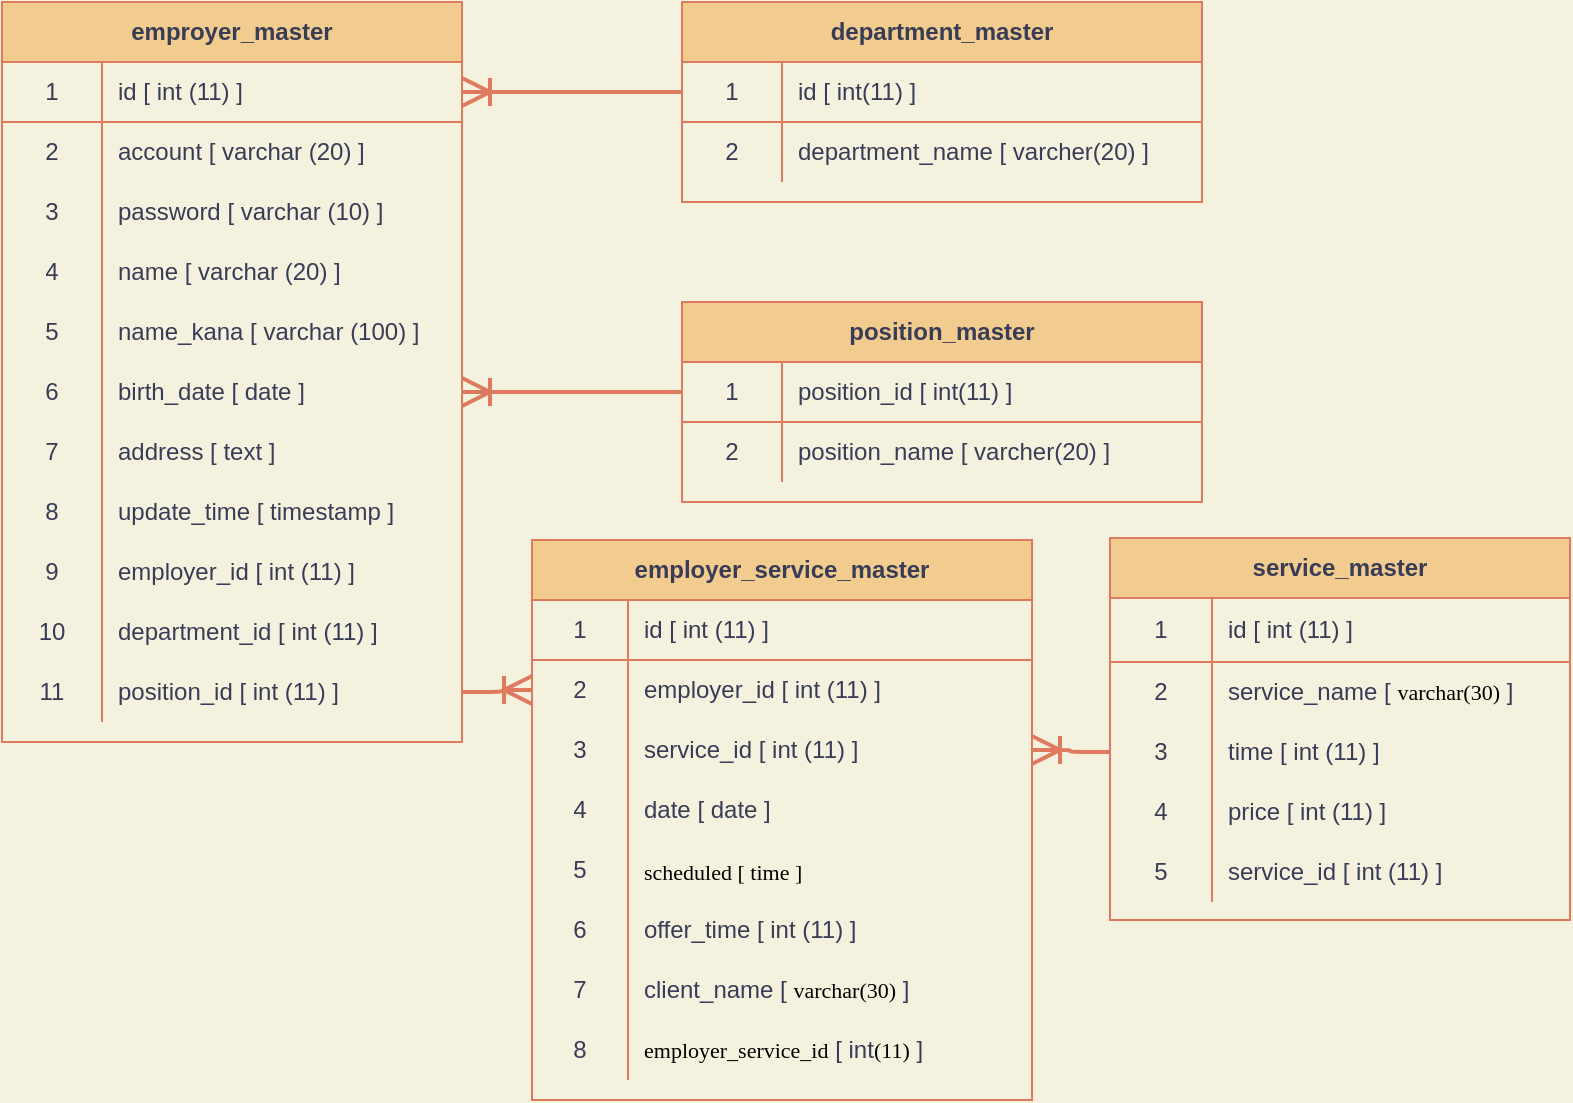 <mxfile>
    <diagram id="0dct6GOwRxIsSxuh-XHM" name="ページ1">
        <mxGraphModel dx="1293" dy="813" grid="1" gridSize="10" guides="1" tooltips="1" connect="1" arrows="1" fold="1" page="1" pageScale="1" pageWidth="850" pageHeight="1100" background="#F4F1DE" math="0" shadow="0">
            <root>
                <mxCell id="0"/>
                <mxCell id="1" parent="0"/>
                <mxCell id="2" value="emproyer_master" style="shape=table;html=1;whiteSpace=wrap;startSize=30;container=1;collapsible=0;childLayout=tableLayout;fixedRows=1;rowLines=0;fontStyle=1;align=center;fillColor=#F2CC8F;strokeColor=#E07A5F;fontColor=#393C56;" parent="1" vertex="1">
                    <mxGeometry x="20" y="250" width="230" height="370" as="geometry"/>
                </mxCell>
                <mxCell id="3" value="" style="shape=partialRectangle;html=1;whiteSpace=wrap;collapsible=0;dropTarget=0;pointerEvents=0;fillColor=none;top=0;left=0;bottom=1;right=0;points=[[0,0.5],[1,0.5]];portConstraint=eastwest;strokeColor=#E07A5F;fontColor=#393C56;" parent="2" vertex="1">
                    <mxGeometry y="30" width="230" height="30" as="geometry"/>
                </mxCell>
                <mxCell id="4" value="1" style="shape=partialRectangle;html=1;whiteSpace=wrap;connectable=0;fillColor=none;top=0;left=0;bottom=0;right=0;overflow=hidden;strokeColor=#E07A5F;fontColor=#393C56;" parent="3" vertex="1">
                    <mxGeometry width="50" height="30" as="geometry"/>
                </mxCell>
                <mxCell id="5" value="id [ int (11) ]" style="shape=partialRectangle;html=1;whiteSpace=wrap;connectable=0;fillColor=none;top=0;left=0;bottom=0;right=0;align=left;spacingLeft=6;overflow=hidden;strokeColor=#E07A5F;fontColor=#393C56;" parent="3" vertex="1">
                    <mxGeometry x="50" width="180" height="30" as="geometry"/>
                </mxCell>
                <mxCell id="6" value="" style="shape=partialRectangle;html=1;whiteSpace=wrap;collapsible=0;dropTarget=0;pointerEvents=0;fillColor=none;top=0;left=0;bottom=0;right=0;points=[[0,0.5],[1,0.5]];portConstraint=eastwest;strokeColor=#E07A5F;fontColor=#393C56;" parent="2" vertex="1">
                    <mxGeometry y="60" width="230" height="30" as="geometry"/>
                </mxCell>
                <mxCell id="7" value="2" style="shape=partialRectangle;html=1;whiteSpace=wrap;connectable=0;fillColor=none;top=0;left=0;bottom=0;right=0;overflow=hidden;strokeColor=#E07A5F;fontColor=#393C56;" parent="6" vertex="1">
                    <mxGeometry width="50" height="30" as="geometry"/>
                </mxCell>
                <mxCell id="8" value="account [ varchar (20) ]" style="shape=partialRectangle;html=1;whiteSpace=wrap;connectable=0;fillColor=none;top=0;left=0;bottom=0;right=0;align=left;spacingLeft=6;overflow=hidden;strokeColor=#E07A5F;fontColor=#393C56;" parent="6" vertex="1">
                    <mxGeometry x="50" width="180" height="30" as="geometry"/>
                </mxCell>
                <mxCell id="9" value="" style="shape=partialRectangle;html=1;whiteSpace=wrap;collapsible=0;dropTarget=0;pointerEvents=0;fillColor=none;top=0;left=0;bottom=0;right=0;points=[[0,0.5],[1,0.5]];portConstraint=eastwest;strokeColor=#E07A5F;fontColor=#393C56;" parent="2" vertex="1">
                    <mxGeometry y="90" width="230" height="30" as="geometry"/>
                </mxCell>
                <mxCell id="10" value="3" style="shape=partialRectangle;html=1;whiteSpace=wrap;connectable=0;fillColor=none;top=0;left=0;bottom=0;right=0;overflow=hidden;strokeColor=#E07A5F;fontColor=#393C56;" parent="9" vertex="1">
                    <mxGeometry width="50" height="30" as="geometry"/>
                </mxCell>
                <mxCell id="11" value="password [ varchar (10) ]" style="shape=partialRectangle;html=1;whiteSpace=wrap;connectable=0;fillColor=none;top=0;left=0;bottom=0;right=0;align=left;spacingLeft=6;overflow=hidden;strokeColor=#E07A5F;fontColor=#393C56;" parent="9" vertex="1">
                    <mxGeometry x="50" width="180" height="30" as="geometry"/>
                </mxCell>
                <mxCell id="45" value="" style="shape=partialRectangle;html=1;whiteSpace=wrap;collapsible=0;dropTarget=0;pointerEvents=0;fillColor=none;top=0;left=0;bottom=0;right=0;points=[[0,0.5],[1,0.5]];portConstraint=eastwest;strokeColor=#E07A5F;fontColor=#393C56;" parent="2" vertex="1">
                    <mxGeometry y="120" width="230" height="30" as="geometry"/>
                </mxCell>
                <mxCell id="46" value="4" style="shape=partialRectangle;html=1;whiteSpace=wrap;connectable=0;fillColor=none;top=0;left=0;bottom=0;right=0;overflow=hidden;strokeColor=#E07A5F;fontColor=#393C56;" parent="45" vertex="1">
                    <mxGeometry width="50" height="30" as="geometry"/>
                </mxCell>
                <mxCell id="47" value="name [ varchar (20) ]" style="shape=partialRectangle;html=1;whiteSpace=wrap;connectable=0;fillColor=none;top=0;left=0;bottom=0;right=0;align=left;spacingLeft=6;overflow=hidden;strokeColor=#E07A5F;fontColor=#393C56;" parent="45" vertex="1">
                    <mxGeometry x="50" width="180" height="30" as="geometry"/>
                </mxCell>
                <mxCell id="48" value="" style="shape=partialRectangle;html=1;whiteSpace=wrap;collapsible=0;dropTarget=0;pointerEvents=0;fillColor=none;top=0;left=0;bottom=0;right=0;points=[[0,0.5],[1,0.5]];portConstraint=eastwest;strokeColor=#E07A5F;fontColor=#393C56;" parent="2" vertex="1">
                    <mxGeometry y="150" width="230" height="30" as="geometry"/>
                </mxCell>
                <mxCell id="49" value="5" style="shape=partialRectangle;html=1;whiteSpace=wrap;connectable=0;fillColor=none;top=0;left=0;bottom=0;right=0;overflow=hidden;strokeColor=#E07A5F;fontColor=#393C56;" parent="48" vertex="1">
                    <mxGeometry width="50" height="30" as="geometry"/>
                </mxCell>
                <mxCell id="50" value="name_kana [ varchar (100) ]" style="shape=partialRectangle;html=1;whiteSpace=wrap;connectable=0;fillColor=none;top=0;left=0;bottom=0;right=0;align=left;spacingLeft=6;overflow=hidden;strokeColor=#E07A5F;fontColor=#393C56;" parent="48" vertex="1">
                    <mxGeometry x="50" width="180" height="30" as="geometry"/>
                </mxCell>
                <mxCell id="99" value="" style="shape=partialRectangle;html=1;whiteSpace=wrap;collapsible=0;dropTarget=0;pointerEvents=0;fillColor=none;top=0;left=0;bottom=0;right=0;points=[[0,0.5],[1,0.5]];portConstraint=eastwest;strokeColor=#E07A5F;fontColor=#393C56;" parent="2" vertex="1">
                    <mxGeometry y="180" width="230" height="30" as="geometry"/>
                </mxCell>
                <mxCell id="100" value="6" style="shape=partialRectangle;html=1;whiteSpace=wrap;connectable=0;fillColor=none;top=0;left=0;bottom=0;right=0;overflow=hidden;strokeColor=#E07A5F;fontColor=#393C56;" parent="99" vertex="1">
                    <mxGeometry width="50" height="30" as="geometry"/>
                </mxCell>
                <mxCell id="101" value="birth_date [ date ]" style="shape=partialRectangle;html=1;whiteSpace=wrap;connectable=0;fillColor=none;top=0;left=0;bottom=0;right=0;align=left;spacingLeft=6;overflow=hidden;strokeColor=#E07A5F;fontColor=#393C56;" parent="99" vertex="1">
                    <mxGeometry x="50" width="180" height="30" as="geometry"/>
                </mxCell>
                <mxCell id="102" value="" style="shape=partialRectangle;html=1;whiteSpace=wrap;collapsible=0;dropTarget=0;pointerEvents=0;fillColor=none;top=0;left=0;bottom=0;right=0;points=[[0,0.5],[1,0.5]];portConstraint=eastwest;strokeColor=#E07A5F;fontColor=#393C56;" parent="2" vertex="1">
                    <mxGeometry y="210" width="230" height="30" as="geometry"/>
                </mxCell>
                <mxCell id="103" value="7" style="shape=partialRectangle;html=1;whiteSpace=wrap;connectable=0;fillColor=none;top=0;left=0;bottom=0;right=0;overflow=hidden;strokeColor=#E07A5F;fontColor=#393C56;" parent="102" vertex="1">
                    <mxGeometry width="50" height="30" as="geometry"/>
                </mxCell>
                <mxCell id="104" value="address [ text ]" style="shape=partialRectangle;html=1;whiteSpace=wrap;connectable=0;fillColor=none;top=0;left=0;bottom=0;right=0;align=left;spacingLeft=6;overflow=hidden;strokeColor=#E07A5F;fontColor=#393C56;" parent="102" vertex="1">
                    <mxGeometry x="50" width="180" height="30" as="geometry"/>
                </mxCell>
                <mxCell id="105" value="" style="shape=partialRectangle;html=1;whiteSpace=wrap;collapsible=0;dropTarget=0;pointerEvents=0;fillColor=none;top=0;left=0;bottom=0;right=0;points=[[0,0.5],[1,0.5]];portConstraint=eastwest;strokeColor=#E07A5F;fontColor=#393C56;" parent="2" vertex="1">
                    <mxGeometry y="240" width="230" height="30" as="geometry"/>
                </mxCell>
                <mxCell id="106" value="8" style="shape=partialRectangle;html=1;whiteSpace=wrap;connectable=0;fillColor=none;top=0;left=0;bottom=0;right=0;overflow=hidden;strokeColor=#E07A5F;fontColor=#393C56;" parent="105" vertex="1">
                    <mxGeometry width="50" height="30" as="geometry"/>
                </mxCell>
                <mxCell id="107" value="update_time [ timestamp ]" style="shape=partialRectangle;html=1;whiteSpace=wrap;connectable=0;fillColor=none;top=0;left=0;bottom=0;right=0;align=left;spacingLeft=6;overflow=hidden;strokeColor=#E07A5F;fontColor=#393C56;" parent="105" vertex="1">
                    <mxGeometry x="50" width="180" height="30" as="geometry"/>
                </mxCell>
                <mxCell id="108" value="" style="shape=partialRectangle;html=1;whiteSpace=wrap;collapsible=0;dropTarget=0;pointerEvents=0;fillColor=none;top=0;left=0;bottom=0;right=0;points=[[0,0.5],[1,0.5]];portConstraint=eastwest;strokeColor=#E07A5F;fontColor=#393C56;" parent="2" vertex="1">
                    <mxGeometry y="270" width="230" height="30" as="geometry"/>
                </mxCell>
                <mxCell id="109" value="9" style="shape=partialRectangle;html=1;whiteSpace=wrap;connectable=0;fillColor=none;top=0;left=0;bottom=0;right=0;overflow=hidden;strokeColor=#E07A5F;fontColor=#393C56;" parent="108" vertex="1">
                    <mxGeometry width="50" height="30" as="geometry"/>
                </mxCell>
                <mxCell id="110" value="employer_id [ int (11) ]" style="shape=partialRectangle;html=1;whiteSpace=wrap;connectable=0;fillColor=none;top=0;left=0;bottom=0;right=0;align=left;spacingLeft=6;overflow=hidden;strokeColor=#E07A5F;fontColor=#393C56;" parent="108" vertex="1">
                    <mxGeometry x="50" width="180" height="30" as="geometry"/>
                </mxCell>
                <mxCell id="111" value="" style="shape=partialRectangle;html=1;whiteSpace=wrap;collapsible=0;dropTarget=0;pointerEvents=0;fillColor=none;top=0;left=0;bottom=0;right=0;points=[[0,0.5],[1,0.5]];portConstraint=eastwest;strokeColor=#E07A5F;fontColor=#393C56;" parent="2" vertex="1">
                    <mxGeometry y="300" width="230" height="30" as="geometry"/>
                </mxCell>
                <mxCell id="112" value="10" style="shape=partialRectangle;html=1;whiteSpace=wrap;connectable=0;fillColor=none;top=0;left=0;bottom=0;right=0;overflow=hidden;strokeColor=#E07A5F;fontColor=#393C56;" parent="111" vertex="1">
                    <mxGeometry width="50" height="30" as="geometry"/>
                </mxCell>
                <mxCell id="113" value="department_id [ int (11) ]" style="shape=partialRectangle;html=1;whiteSpace=wrap;connectable=0;fillColor=none;top=0;left=0;bottom=0;right=0;align=left;spacingLeft=6;overflow=hidden;strokeColor=#E07A5F;fontColor=#393C56;" parent="111" vertex="1">
                    <mxGeometry x="50" width="180" height="30" as="geometry"/>
                </mxCell>
                <mxCell id="114" value="" style="shape=partialRectangle;html=1;whiteSpace=wrap;collapsible=0;dropTarget=0;pointerEvents=0;fillColor=none;top=0;left=0;bottom=0;right=0;points=[[0,0.5],[1,0.5]];portConstraint=eastwest;strokeColor=#E07A5F;fontColor=#393C56;" parent="2" vertex="1">
                    <mxGeometry y="330" width="230" height="30" as="geometry"/>
                </mxCell>
                <mxCell id="115" value="11" style="shape=partialRectangle;html=1;whiteSpace=wrap;connectable=0;fillColor=none;top=0;left=0;bottom=0;right=0;overflow=hidden;strokeColor=#E07A5F;fontColor=#393C56;" parent="114" vertex="1">
                    <mxGeometry width="50" height="30" as="geometry"/>
                </mxCell>
                <mxCell id="116" value="position_id [ int (11) ]" style="shape=partialRectangle;html=1;whiteSpace=wrap;connectable=0;fillColor=none;top=0;left=0;bottom=0;right=0;align=left;spacingLeft=6;overflow=hidden;strokeColor=#E07A5F;fontColor=#393C56;" parent="114" vertex="1">
                    <mxGeometry x="50" width="180" height="30" as="geometry"/>
                </mxCell>
                <mxCell id="23" value="employer_service_master" style="shape=table;html=1;whiteSpace=wrap;startSize=30;container=1;collapsible=0;childLayout=tableLayout;fixedRows=1;rowLines=0;fontStyle=1;align=center;fillColor=#F2CC8F;strokeColor=#E07A5F;fontColor=#393C56;" parent="1" vertex="1">
                    <mxGeometry x="285" y="519" width="250" height="280.0" as="geometry"/>
                </mxCell>
                <mxCell id="24" value="" style="shape=partialRectangle;html=1;whiteSpace=wrap;collapsible=0;dropTarget=0;pointerEvents=0;fillColor=none;top=0;left=0;bottom=1;right=0;points=[[0,0.5],[1,0.5]];portConstraint=eastwest;strokeColor=#E07A5F;fontColor=#393C56;" parent="23" vertex="1">
                    <mxGeometry y="30" width="250" height="30" as="geometry"/>
                </mxCell>
                <mxCell id="25" value="1" style="shape=partialRectangle;html=1;whiteSpace=wrap;connectable=0;fillColor=none;top=0;left=0;bottom=0;right=0;overflow=hidden;strokeColor=#E07A5F;fontColor=#393C56;" parent="24" vertex="1">
                    <mxGeometry width="48" height="30" as="geometry"/>
                </mxCell>
                <mxCell id="26" value="id [ int (11) ]" style="shape=partialRectangle;html=1;whiteSpace=wrap;connectable=0;fillColor=none;top=0;left=0;bottom=0;right=0;align=left;spacingLeft=6;overflow=hidden;strokeColor=#E07A5F;fontColor=#393C56;" parent="24" vertex="1">
                    <mxGeometry x="48" width="202" height="30" as="geometry"/>
                </mxCell>
                <mxCell id="27" value="" style="shape=partialRectangle;html=1;whiteSpace=wrap;collapsible=0;dropTarget=0;pointerEvents=0;fillColor=none;top=0;left=0;bottom=0;right=0;points=[[0,0.5],[1,0.5]];portConstraint=eastwest;strokeColor=#E07A5F;fontColor=#393C56;" parent="23" vertex="1">
                    <mxGeometry y="60" width="250" height="30" as="geometry"/>
                </mxCell>
                <mxCell id="28" value="2" style="shape=partialRectangle;html=1;whiteSpace=wrap;connectable=0;fillColor=none;top=0;left=0;bottom=0;right=0;overflow=hidden;strokeColor=#E07A5F;fontColor=#393C56;" parent="27" vertex="1">
                    <mxGeometry width="48" height="30" as="geometry"/>
                </mxCell>
                <mxCell id="29" value="employer_id [ int (11) ]" style="shape=partialRectangle;html=1;whiteSpace=wrap;connectable=0;fillColor=none;top=0;left=0;bottom=0;right=0;align=left;spacingLeft=6;overflow=hidden;strokeColor=#E07A5F;fontColor=#393C56;" parent="27" vertex="1">
                    <mxGeometry x="48" width="202" height="30" as="geometry"/>
                </mxCell>
                <mxCell id="30" value="" style="shape=partialRectangle;html=1;whiteSpace=wrap;collapsible=0;dropTarget=0;pointerEvents=0;fillColor=none;top=0;left=0;bottom=0;right=0;points=[[0,0.5],[1,0.5]];portConstraint=eastwest;strokeColor=#E07A5F;fontColor=#393C56;" parent="23" vertex="1">
                    <mxGeometry y="90" width="250" height="30" as="geometry"/>
                </mxCell>
                <mxCell id="31" value="3" style="shape=partialRectangle;html=1;whiteSpace=wrap;connectable=0;fillColor=none;top=0;left=0;bottom=0;right=0;overflow=hidden;strokeColor=#E07A5F;fontColor=#393C56;" parent="30" vertex="1">
                    <mxGeometry width="48" height="30" as="geometry"/>
                </mxCell>
                <mxCell id="32" value="service_id [ int (11) ]" style="shape=partialRectangle;html=1;whiteSpace=wrap;connectable=0;fillColor=none;top=0;left=0;bottom=0;right=0;align=left;spacingLeft=6;overflow=hidden;strokeColor=#E07A5F;fontColor=#393C56;" parent="30" vertex="1">
                    <mxGeometry x="48" width="202" height="30" as="geometry"/>
                </mxCell>
                <mxCell id="51" value="" style="shape=partialRectangle;html=1;whiteSpace=wrap;collapsible=0;dropTarget=0;pointerEvents=0;fillColor=none;top=0;left=0;bottom=0;right=0;points=[[0,0.5],[1,0.5]];portConstraint=eastwest;strokeColor=#E07A5F;fontColor=#393C56;" parent="23" vertex="1">
                    <mxGeometry y="120" width="250" height="30" as="geometry"/>
                </mxCell>
                <mxCell id="52" value="4" style="shape=partialRectangle;html=1;whiteSpace=wrap;connectable=0;fillColor=none;top=0;left=0;bottom=0;right=0;overflow=hidden;strokeColor=#E07A5F;fontColor=#393C56;" parent="51" vertex="1">
                    <mxGeometry width="48" height="30" as="geometry"/>
                </mxCell>
                <mxCell id="53" value="date [ date ]" style="shape=partialRectangle;html=1;whiteSpace=wrap;connectable=0;fillColor=none;top=0;left=0;bottom=0;right=0;align=left;spacingLeft=6;overflow=hidden;strokeColor=#E07A5F;fontColor=#393C56;" parent="51" vertex="1">
                    <mxGeometry x="48" width="202" height="30" as="geometry"/>
                </mxCell>
                <mxCell id="133" value="" style="shape=partialRectangle;html=1;whiteSpace=wrap;collapsible=0;dropTarget=0;pointerEvents=0;fillColor=none;top=0;left=0;bottom=0;right=0;points=[[0,0.5],[1,0.5]];portConstraint=eastwest;strokeColor=#E07A5F;fontColor=#393C56;" parent="23" vertex="1">
                    <mxGeometry y="150" width="250" height="30" as="geometry"/>
                </mxCell>
                <mxCell id="134" value="5" style="shape=partialRectangle;html=1;whiteSpace=wrap;connectable=0;fillColor=none;top=0;left=0;bottom=0;right=0;overflow=hidden;strokeColor=#E07A5F;fontColor=#393C56;" parent="133" vertex="1">
                    <mxGeometry width="48" height="30" as="geometry"/>
                </mxCell>
                <mxCell id="135" value="&lt;p class=&quot;p1&quot; style=&quot;margin: 0px ; font-stretch: normal ; font-size: 11px ; line-height: normal ; font-family: &amp;#34;menlo&amp;#34; ; color: rgb(0 , 0 , 0)&quot;&gt;&lt;span class=&quot;s1&quot;&gt;scheduled [ time ]&lt;/span&gt;&lt;/p&gt;" style="shape=partialRectangle;html=1;whiteSpace=wrap;connectable=0;fillColor=none;top=0;left=0;bottom=0;right=0;align=left;spacingLeft=6;overflow=hidden;strokeColor=#E07A5F;fontColor=#393C56;" parent="133" vertex="1">
                    <mxGeometry x="48" width="202" height="30" as="geometry"/>
                </mxCell>
                <mxCell id="57" value="" style="shape=partialRectangle;html=1;whiteSpace=wrap;collapsible=0;dropTarget=0;pointerEvents=0;fillColor=none;top=0;left=0;bottom=0;right=0;points=[[0,0.5],[1,0.5]];portConstraint=eastwest;strokeColor=#E07A5F;fontColor=#393C56;" parent="23" vertex="1">
                    <mxGeometry y="180" width="250" height="30" as="geometry"/>
                </mxCell>
                <mxCell id="58" value="6" style="shape=partialRectangle;html=1;whiteSpace=wrap;connectable=0;fillColor=none;top=0;left=0;bottom=0;right=0;overflow=hidden;strokeColor=#E07A5F;fontColor=#393C56;" parent="57" vertex="1">
                    <mxGeometry width="48" height="30" as="geometry"/>
                </mxCell>
                <mxCell id="59" value="offer_time [ int (11) ]" style="shape=partialRectangle;html=1;whiteSpace=wrap;connectable=0;fillColor=none;top=0;left=0;bottom=0;right=0;align=left;spacingLeft=6;overflow=hidden;strokeColor=#E07A5F;fontColor=#393C56;" parent="57" vertex="1">
                    <mxGeometry x="48" width="202" height="30" as="geometry"/>
                </mxCell>
                <mxCell id="93" value="" style="shape=partialRectangle;html=1;whiteSpace=wrap;collapsible=0;dropTarget=0;pointerEvents=0;fillColor=none;top=0;left=0;bottom=0;right=0;points=[[0,0.5],[1,0.5]];portConstraint=eastwest;strokeColor=#E07A5F;fontColor=#393C56;" parent="23" vertex="1">
                    <mxGeometry y="210" width="250" height="30" as="geometry"/>
                </mxCell>
                <mxCell id="94" value="7" style="shape=partialRectangle;html=1;whiteSpace=wrap;connectable=0;fillColor=none;top=0;left=0;bottom=0;right=0;overflow=hidden;strokeColor=#E07A5F;fontColor=#393C56;" parent="93" vertex="1">
                    <mxGeometry width="48" height="30" as="geometry"/>
                </mxCell>
                <mxCell id="95" value="client_name [&amp;nbsp;&lt;span style=&quot;color: rgb(0 , 0 , 0) ; font-family: &amp;#34;menlo&amp;#34; ; font-size: 11px&quot;&gt;varchar(30)&lt;/span&gt;&lt;span&gt;&amp;nbsp;]&lt;/span&gt;" style="shape=partialRectangle;html=1;whiteSpace=wrap;connectable=0;fillColor=none;top=0;left=0;bottom=0;right=0;align=left;spacingLeft=6;overflow=hidden;strokeColor=#E07A5F;fontColor=#393C56;" parent="93" vertex="1">
                    <mxGeometry x="48" width="202" height="30" as="geometry"/>
                </mxCell>
                <mxCell id="136" value="" style="shape=partialRectangle;html=1;whiteSpace=wrap;collapsible=0;dropTarget=0;pointerEvents=0;fillColor=none;top=0;left=0;bottom=0;right=0;points=[[0,0.5],[1,0.5]];portConstraint=eastwest;strokeColor=#E07A5F;fontColor=#393C56;" parent="23" vertex="1">
                    <mxGeometry y="240" width="250" height="30" as="geometry"/>
                </mxCell>
                <mxCell id="137" value="8" style="shape=partialRectangle;html=1;whiteSpace=wrap;connectable=0;fillColor=none;top=0;left=0;bottom=0;right=0;overflow=hidden;strokeColor=#E07A5F;fontColor=#393C56;" parent="136" vertex="1">
                    <mxGeometry width="48" height="30" as="geometry"/>
                </mxCell>
                <mxCell id="138" value="&lt;span style=&quot;color: rgb(0 , 0 , 0) ; font-family: &amp;#34;menlo&amp;#34; ; font-size: 11px&quot;&gt;employer_service_id&lt;/span&gt;&amp;nbsp;[ int&lt;span style=&quot;color: rgb(0 , 0 , 0) ; font-family: &amp;#34;menlo&amp;#34; ; font-size: 11px&quot;&gt;(11)&lt;/span&gt;&lt;span&gt;&amp;nbsp;]&lt;/span&gt;" style="shape=partialRectangle;html=1;whiteSpace=wrap;connectable=0;fillColor=none;top=0;left=0;bottom=0;right=0;align=left;spacingLeft=6;overflow=hidden;strokeColor=#E07A5F;fontColor=#393C56;" parent="136" vertex="1">
                    <mxGeometry x="48" width="202" height="30" as="geometry"/>
                </mxCell>
                <mxCell id="33" value="service_master" style="shape=table;html=1;whiteSpace=wrap;startSize=30;container=1;collapsible=0;childLayout=tableLayout;fixedRows=1;rowLines=0;fontStyle=1;align=center;fillColor=#F2CC8F;strokeColor=#E07A5F;fontColor=#393C56;" parent="1" vertex="1">
                    <mxGeometry x="574" y="518" width="230" height="191" as="geometry"/>
                </mxCell>
                <mxCell id="34" value="" style="shape=partialRectangle;html=1;whiteSpace=wrap;collapsible=0;dropTarget=0;pointerEvents=0;fillColor=none;top=0;left=0;bottom=1;right=0;points=[[0,0.5],[1,0.5]];portConstraint=eastwest;strokeColor=#E07A5F;fontColor=#393C56;" parent="33" vertex="1">
                    <mxGeometry y="30" width="230" height="32" as="geometry"/>
                </mxCell>
                <mxCell id="35" value="1" style="shape=partialRectangle;html=1;whiteSpace=wrap;connectable=0;fillColor=none;top=0;left=0;bottom=0;right=0;overflow=hidden;strokeColor=#E07A5F;fontColor=#393C56;" parent="34" vertex="1">
                    <mxGeometry width="51" height="32" as="geometry"/>
                </mxCell>
                <mxCell id="36" value="id [ int (11) ]" style="shape=partialRectangle;html=1;whiteSpace=wrap;connectable=0;fillColor=none;top=0;left=0;bottom=0;right=0;align=left;spacingLeft=6;overflow=hidden;strokeColor=#E07A5F;fontColor=#393C56;" parent="34" vertex="1">
                    <mxGeometry x="51" width="179" height="32" as="geometry"/>
                </mxCell>
                <mxCell id="37" value="" style="shape=partialRectangle;html=1;whiteSpace=wrap;collapsible=0;dropTarget=0;pointerEvents=0;fillColor=none;top=0;left=0;bottom=0;right=0;points=[[0,0.5],[1,0.5]];portConstraint=eastwest;strokeColor=#E07A5F;fontColor=#393C56;" parent="33" vertex="1">
                    <mxGeometry y="62" width="230" height="30" as="geometry"/>
                </mxCell>
                <mxCell id="38" value="2" style="shape=partialRectangle;html=1;whiteSpace=wrap;connectable=0;fillColor=none;top=0;left=0;bottom=0;right=0;overflow=hidden;strokeColor=#E07A5F;fontColor=#393C56;" parent="37" vertex="1">
                    <mxGeometry width="51" height="30" as="geometry"/>
                </mxCell>
                <mxCell id="39" value="service_name [&amp;nbsp;&lt;span style=&quot;color: rgb(0 , 0 , 0) ; font-family: &amp;#34;menlo&amp;#34; ; font-size: 11px&quot;&gt;varchar(30)&lt;/span&gt;&amp;nbsp;]" style="shape=partialRectangle;html=1;whiteSpace=wrap;connectable=0;fillColor=none;top=0;left=0;bottom=0;right=0;align=left;spacingLeft=6;overflow=hidden;strokeColor=#E07A5F;fontColor=#393C56;" parent="37" vertex="1">
                    <mxGeometry x="51" width="179" height="30" as="geometry"/>
                </mxCell>
                <mxCell id="66" value="" style="shape=partialRectangle;html=1;whiteSpace=wrap;collapsible=0;dropTarget=0;pointerEvents=0;fillColor=none;top=0;left=0;bottom=0;right=0;points=[[0,0.5],[1,0.5]];portConstraint=eastwest;strokeColor=#E07A5F;fontColor=#393C56;" parent="33" vertex="1">
                    <mxGeometry y="92" width="230" height="30" as="geometry"/>
                </mxCell>
                <mxCell id="67" value="3" style="shape=partialRectangle;html=1;whiteSpace=wrap;connectable=0;fillColor=none;top=0;left=0;bottom=0;right=0;overflow=hidden;strokeColor=#E07A5F;fontColor=#393C56;" parent="66" vertex="1">
                    <mxGeometry width="51" height="30" as="geometry"/>
                </mxCell>
                <mxCell id="68" value="time [ int (11) ]" style="shape=partialRectangle;html=1;whiteSpace=wrap;connectable=0;fillColor=none;top=0;left=0;bottom=0;right=0;align=left;spacingLeft=6;overflow=hidden;strokeColor=#E07A5F;fontColor=#393C56;" parent="66" vertex="1">
                    <mxGeometry x="51" width="179" height="30" as="geometry"/>
                </mxCell>
                <mxCell id="60" value="" style="shape=partialRectangle;html=1;whiteSpace=wrap;collapsible=0;dropTarget=0;pointerEvents=0;fillColor=none;top=0;left=0;bottom=0;right=0;points=[[0,0.5],[1,0.5]];portConstraint=eastwest;strokeColor=#E07A5F;fontColor=#393C56;" parent="33" vertex="1">
                    <mxGeometry y="122" width="230" height="30" as="geometry"/>
                </mxCell>
                <mxCell id="61" value="4" style="shape=partialRectangle;html=1;whiteSpace=wrap;connectable=0;fillColor=none;top=0;left=0;bottom=0;right=0;overflow=hidden;strokeColor=#E07A5F;fontColor=#393C56;" parent="60" vertex="1">
                    <mxGeometry width="51" height="30" as="geometry"/>
                </mxCell>
                <mxCell id="62" value="price [ int (11) ]" style="shape=partialRectangle;html=1;whiteSpace=wrap;connectable=0;fillColor=none;top=0;left=0;bottom=0;right=0;align=left;spacingLeft=6;overflow=hidden;strokeColor=#E07A5F;fontColor=#393C56;" parent="60" vertex="1">
                    <mxGeometry x="51" width="179" height="30" as="geometry"/>
                </mxCell>
                <mxCell id="139" value="" style="shape=partialRectangle;html=1;whiteSpace=wrap;collapsible=0;dropTarget=0;pointerEvents=0;fillColor=none;top=0;left=0;bottom=0;right=0;points=[[0,0.5],[1,0.5]];portConstraint=eastwest;strokeColor=#E07A5F;fontColor=#393C56;" parent="33" vertex="1">
                    <mxGeometry y="152" width="230" height="30" as="geometry"/>
                </mxCell>
                <mxCell id="140" value="5" style="shape=partialRectangle;html=1;whiteSpace=wrap;connectable=0;fillColor=none;top=0;left=0;bottom=0;right=0;overflow=hidden;strokeColor=#E07A5F;fontColor=#393C56;" parent="139" vertex="1">
                    <mxGeometry width="51" height="30" as="geometry"/>
                </mxCell>
                <mxCell id="141" value="service_id [ int (11) ]" style="shape=partialRectangle;html=1;whiteSpace=wrap;connectable=0;fillColor=none;top=0;left=0;bottom=0;right=0;align=left;spacingLeft=6;overflow=hidden;strokeColor=#E07A5F;fontColor=#393C56;" parent="139" vertex="1">
                    <mxGeometry x="51" width="179" height="30" as="geometry"/>
                </mxCell>
                <mxCell id="63" style="edgeStyle=orthogonalEdgeStyle;curved=0;rounded=1;sketch=0;orthogonalLoop=1;jettySize=auto;html=1;fontColor=#393C56;strokeColor=#E07A5F;fillColor=#F2CC8F;startArrow=none;startFill=0;endArrow=ERoneToMany;endFill=0;jumpSize=6;endSize=11;strokeWidth=2;labelBackgroundColor=#F4F1DE;" parent="1" source="114" target="27" edge="1">
                    <mxGeometry relative="1" as="geometry"/>
                </mxCell>
                <mxCell id="69" style="edgeStyle=orthogonalEdgeStyle;curved=0;rounded=1;sketch=0;jumpSize=6;orthogonalLoop=1;jettySize=auto;html=1;fontColor=#393C56;startArrow=none;startFill=0;endArrow=ERoneToMany;endFill=0;endSize=11;strokeColor=#E07A5F;strokeWidth=2;fillColor=#F2CC8F;labelBackgroundColor=#F4F1DE;" parent="1" source="66" target="30" edge="1">
                    <mxGeometry relative="1" as="geometry"/>
                </mxCell>
                <mxCell id="117" value="department_master" style="shape=table;html=1;whiteSpace=wrap;startSize=30;container=1;collapsible=0;childLayout=tableLayout;fixedRows=1;rowLines=0;fontStyle=1;align=center;fillColor=#F2CC8F;strokeColor=#E07A5F;fontColor=#393C56;" parent="1" vertex="1">
                    <mxGeometry x="360" y="250" width="260" height="100" as="geometry"/>
                </mxCell>
                <mxCell id="118" value="" style="shape=partialRectangle;html=1;whiteSpace=wrap;collapsible=0;dropTarget=0;pointerEvents=0;fillColor=none;top=0;left=0;bottom=1;right=0;points=[[0,0.5],[1,0.5]];portConstraint=eastwest;strokeColor=#E07A5F;fontColor=#393C56;" parent="117" vertex="1">
                    <mxGeometry y="30" width="260" height="30" as="geometry"/>
                </mxCell>
                <mxCell id="119" value="1" style="shape=partialRectangle;html=1;whiteSpace=wrap;connectable=0;fillColor=none;top=0;left=0;bottom=0;right=0;overflow=hidden;strokeColor=#E07A5F;fontColor=#393C56;" parent="118" vertex="1">
                    <mxGeometry width="50" height="30" as="geometry"/>
                </mxCell>
                <mxCell id="120" value="id [ int(11) ]" style="shape=partialRectangle;html=1;whiteSpace=wrap;connectable=0;fillColor=none;top=0;left=0;bottom=0;right=0;align=left;spacingLeft=6;overflow=hidden;strokeColor=#E07A5F;fontColor=#393C56;" parent="118" vertex="1">
                    <mxGeometry x="50" width="210" height="30" as="geometry"/>
                </mxCell>
                <mxCell id="121" value="" style="shape=partialRectangle;html=1;whiteSpace=wrap;collapsible=0;dropTarget=0;pointerEvents=0;fillColor=none;top=0;left=0;bottom=0;right=0;points=[[0,0.5],[1,0.5]];portConstraint=eastwest;strokeColor=#E07A5F;fontColor=#393C56;" parent="117" vertex="1">
                    <mxGeometry y="60" width="260" height="30" as="geometry"/>
                </mxCell>
                <mxCell id="122" value="2" style="shape=partialRectangle;html=1;whiteSpace=wrap;connectable=0;fillColor=none;top=0;left=0;bottom=0;right=0;overflow=hidden;strokeColor=#E07A5F;fontColor=#393C56;" parent="121" vertex="1">
                    <mxGeometry width="50" height="30" as="geometry"/>
                </mxCell>
                <mxCell id="123" value="department_name [ varcher(20) ]" style="shape=partialRectangle;html=1;whiteSpace=wrap;connectable=0;fillColor=none;top=0;left=0;bottom=0;right=0;align=left;spacingLeft=6;overflow=hidden;strokeColor=#E07A5F;fontColor=#393C56;" parent="121" vertex="1">
                    <mxGeometry x="50" width="210" height="30" as="geometry"/>
                </mxCell>
                <mxCell id="146" value="position_master" style="shape=table;html=1;whiteSpace=wrap;startSize=30;container=1;collapsible=0;childLayout=tableLayout;fixedRows=1;rowLines=0;fontStyle=1;align=center;fillColor=#F2CC8F;strokeColor=#E07A5F;fontColor=#393C56;" parent="1" vertex="1">
                    <mxGeometry x="360" y="400" width="260" height="100" as="geometry"/>
                </mxCell>
                <mxCell id="147" value="" style="shape=partialRectangle;html=1;whiteSpace=wrap;collapsible=0;dropTarget=0;pointerEvents=0;fillColor=none;top=0;left=0;bottom=1;right=0;points=[[0,0.5],[1,0.5]];portConstraint=eastwest;strokeColor=#E07A5F;fontColor=#393C56;" parent="146" vertex="1">
                    <mxGeometry y="30" width="260" height="30" as="geometry"/>
                </mxCell>
                <mxCell id="148" value="1" style="shape=partialRectangle;html=1;whiteSpace=wrap;connectable=0;fillColor=none;top=0;left=0;bottom=0;right=0;overflow=hidden;strokeColor=#E07A5F;fontColor=#393C56;" parent="147" vertex="1">
                    <mxGeometry width="50" height="30" as="geometry"/>
                </mxCell>
                <mxCell id="149" value="position_id [ int(11) ]" style="shape=partialRectangle;html=1;whiteSpace=wrap;connectable=0;fillColor=none;top=0;left=0;bottom=0;right=0;align=left;spacingLeft=6;overflow=hidden;strokeColor=#E07A5F;fontColor=#393C56;" parent="147" vertex="1">
                    <mxGeometry x="50" width="210" height="30" as="geometry"/>
                </mxCell>
                <mxCell id="150" value="" style="shape=partialRectangle;html=1;whiteSpace=wrap;collapsible=0;dropTarget=0;pointerEvents=0;fillColor=none;top=0;left=0;bottom=0;right=0;points=[[0,0.5],[1,0.5]];portConstraint=eastwest;strokeColor=#E07A5F;fontColor=#393C56;" parent="146" vertex="1">
                    <mxGeometry y="60" width="260" height="30" as="geometry"/>
                </mxCell>
                <mxCell id="151" value="2" style="shape=partialRectangle;html=1;whiteSpace=wrap;connectable=0;fillColor=none;top=0;left=0;bottom=0;right=0;overflow=hidden;strokeColor=#E07A5F;fontColor=#393C56;" parent="150" vertex="1">
                    <mxGeometry width="50" height="30" as="geometry"/>
                </mxCell>
                <mxCell id="152" value="position_name [ varcher(20) ]" style="shape=partialRectangle;html=1;whiteSpace=wrap;connectable=0;fillColor=none;top=0;left=0;bottom=0;right=0;align=left;spacingLeft=6;overflow=hidden;strokeColor=#E07A5F;fontColor=#393C56;" parent="150" vertex="1">
                    <mxGeometry x="50" width="210" height="30" as="geometry"/>
                </mxCell>
                <mxCell id="158" style="edgeStyle=orthogonalEdgeStyle;rounded=1;orthogonalLoop=1;jettySize=auto;html=1;startArrow=none;startFill=0;endArrow=ERoneToMany;endFill=0;targetPerimeterSpacing=0;sourcePerimeterSpacing=0;strokeWidth=2;strokeColor=#E07A5F;endSize=11;" parent="1" source="147" target="99" edge="1">
                    <mxGeometry relative="1" as="geometry">
                        <mxPoint x="330" y="325" as="targetPoint"/>
                    </mxGeometry>
                </mxCell>
                <mxCell id="159" style="edgeStyle=orthogonalEdgeStyle;rounded=1;orthogonalLoop=1;jettySize=auto;html=1;startArrow=none;startFill=0;endArrow=ERoneToMany;endFill=0;targetPerimeterSpacing=0;sourcePerimeterSpacing=0;strokeWidth=2;strokeColor=#E07A5F;endSize=11;" parent="1" source="118" target="3" edge="1">
                    <mxGeometry relative="1" as="geometry">
                        <mxPoint x="455" y="300" as="sourcePoint"/>
                        <mxPoint x="280" y="300" as="targetPoint"/>
                        <Array as="points"/>
                    </mxGeometry>
                </mxCell>
            </root>
        </mxGraphModel>
    </diagram>
</mxfile>
